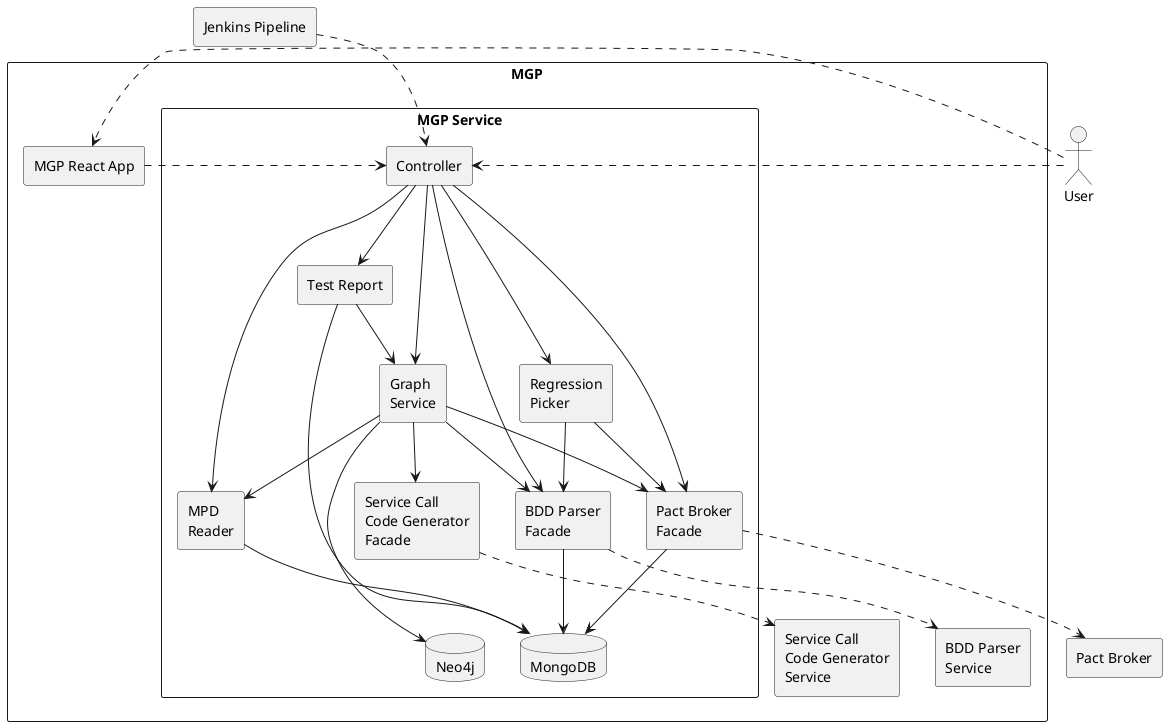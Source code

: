 @startuml
'scale 2
'left to right direction
actor User as user
rectangle "Jenkins Pipeline" as jp
rectangle "Pact Broker" as pb

rectangle "MGP" {
rectangle "Service Call\nCode Generator\nService" as cg
    rectangle "BDD Parser\nService" as ua
	rectangle "MGP React App" as react


    rectangle "MGP Service" as mgp {
        rectangle "Controller" as con
        rectangle "Regression\nPicker" as rp
        rectangle "Graph\nService" as gs
        rectangle "MPD\nReader" as mr
        rectangle "Service Call\nCode Generator\nFacade" as cgf
        rectangle "BDD Parser\nFacade" as uf
        rectangle "Pact Broker\nFacade" as pbf
        rectangle "Test Report" as tr
        database Neo4j as neo
        database MongoDB as mon
    }

    react .> con

    con -d-> rp
    con -d-> gs
    con -d-> mr
    con -d-> uf
    con -d-> pbf
    con -d-> tr

    gs -d-> cgf
    gs -d-> uf
    gs -d-> pbf
    gs -d-> mr

    tr -d-> gs

    rp -d-> pbf
    rp -d-> uf

    gs -d-> neo

    mr -d-> mon
    uf -d-> mon
    pbf -d-> mon
    tr -d-> mon


    mr -[hidden]d-> neo
}

jp .d.> con
jp .[hidden].> react
user .> con
user .> react
cgf .> cg
uf .> ua
pbf .> pb

neo -[hidden]> cg
neo -[hidden]> ua
neo -[hidden]> pb
@enduml